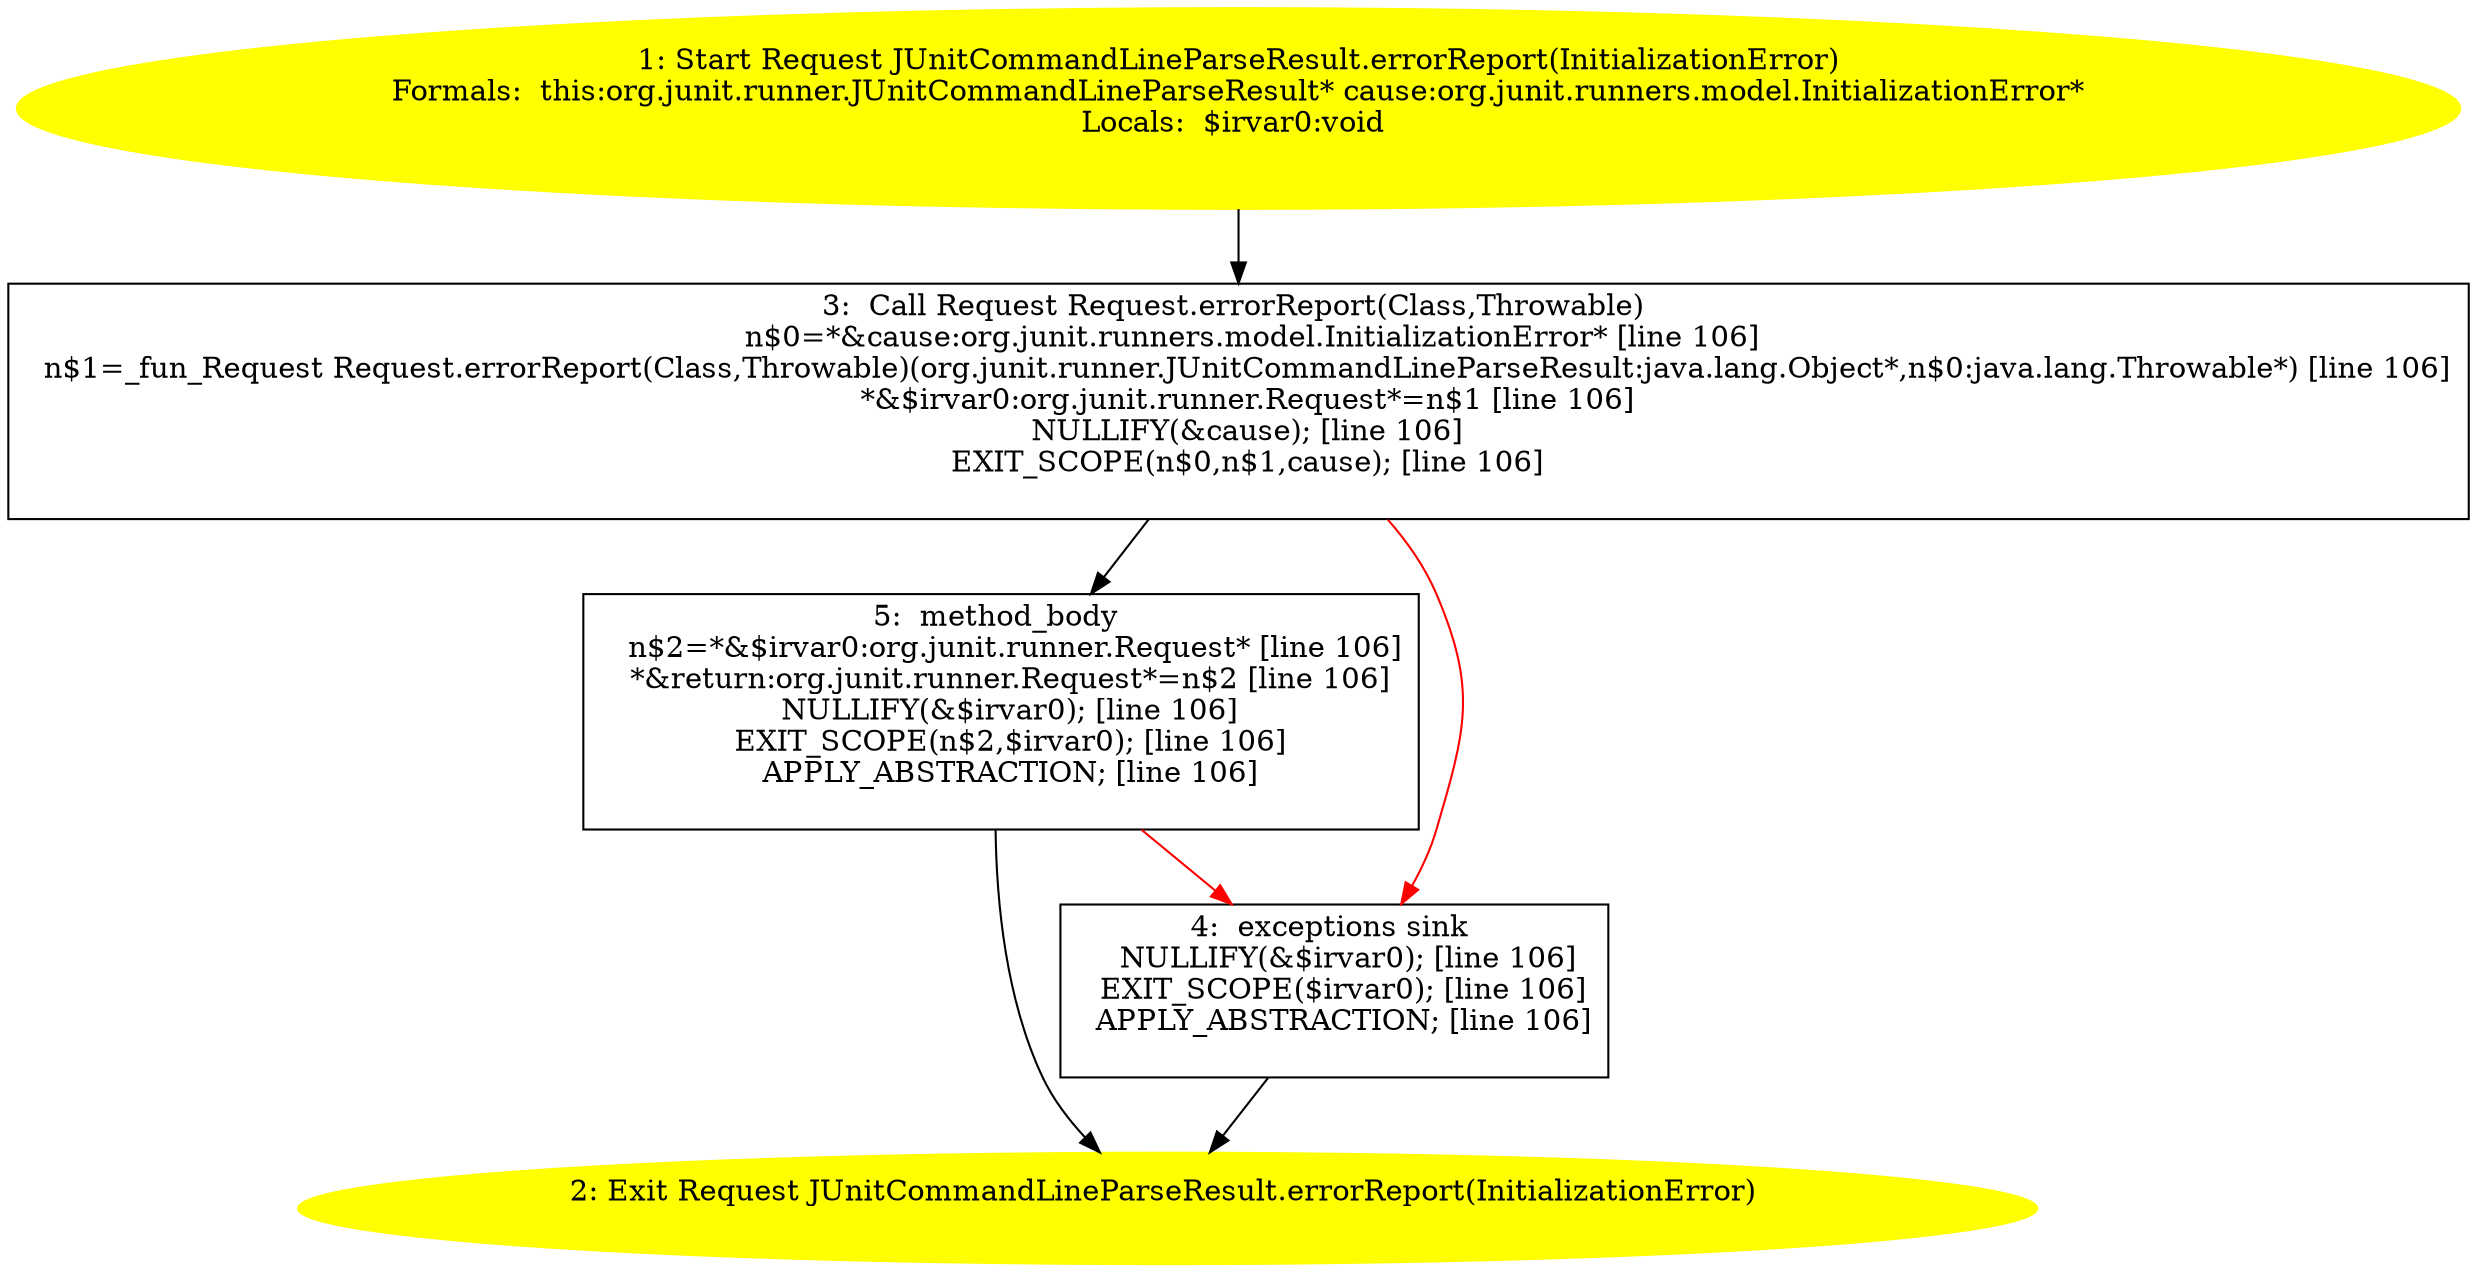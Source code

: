 /* @generated */
digraph cfg {
"org.junit.runner.JUnitCommandLineParseResult.errorReport(org.junit.runners.model.InitializationError.535505c6a7c62f179b70f2fcf7e2d21c_1" [label="1: Start Request JUnitCommandLineParseResult.errorReport(InitializationError)\nFormals:  this:org.junit.runner.JUnitCommandLineParseResult* cause:org.junit.runners.model.InitializationError*\nLocals:  $irvar0:void \n  " color=yellow style=filled]
	

	 "org.junit.runner.JUnitCommandLineParseResult.errorReport(org.junit.runners.model.InitializationError.535505c6a7c62f179b70f2fcf7e2d21c_1" -> "org.junit.runner.JUnitCommandLineParseResult.errorReport(org.junit.runners.model.InitializationError.535505c6a7c62f179b70f2fcf7e2d21c_3" ;
"org.junit.runner.JUnitCommandLineParseResult.errorReport(org.junit.runners.model.InitializationError.535505c6a7c62f179b70f2fcf7e2d21c_2" [label="2: Exit Request JUnitCommandLineParseResult.errorReport(InitializationError) \n  " color=yellow style=filled]
	

"org.junit.runner.JUnitCommandLineParseResult.errorReport(org.junit.runners.model.InitializationError.535505c6a7c62f179b70f2fcf7e2d21c_3" [label="3:  Call Request Request.errorReport(Class,Throwable) \n   n$0=*&cause:org.junit.runners.model.InitializationError* [line 106]\n  n$1=_fun_Request Request.errorReport(Class,Throwable)(org.junit.runner.JUnitCommandLineParseResult:java.lang.Object*,n$0:java.lang.Throwable*) [line 106]\n  *&$irvar0:org.junit.runner.Request*=n$1 [line 106]\n  NULLIFY(&cause); [line 106]\n  EXIT_SCOPE(n$0,n$1,cause); [line 106]\n " shape="box"]
	

	 "org.junit.runner.JUnitCommandLineParseResult.errorReport(org.junit.runners.model.InitializationError.535505c6a7c62f179b70f2fcf7e2d21c_3" -> "org.junit.runner.JUnitCommandLineParseResult.errorReport(org.junit.runners.model.InitializationError.535505c6a7c62f179b70f2fcf7e2d21c_5" ;
	 "org.junit.runner.JUnitCommandLineParseResult.errorReport(org.junit.runners.model.InitializationError.535505c6a7c62f179b70f2fcf7e2d21c_3" -> "org.junit.runner.JUnitCommandLineParseResult.errorReport(org.junit.runners.model.InitializationError.535505c6a7c62f179b70f2fcf7e2d21c_4" [color="red" ];
"org.junit.runner.JUnitCommandLineParseResult.errorReport(org.junit.runners.model.InitializationError.535505c6a7c62f179b70f2fcf7e2d21c_4" [label="4:  exceptions sink \n   NULLIFY(&$irvar0); [line 106]\n  EXIT_SCOPE($irvar0); [line 106]\n  APPLY_ABSTRACTION; [line 106]\n " shape="box"]
	

	 "org.junit.runner.JUnitCommandLineParseResult.errorReport(org.junit.runners.model.InitializationError.535505c6a7c62f179b70f2fcf7e2d21c_4" -> "org.junit.runner.JUnitCommandLineParseResult.errorReport(org.junit.runners.model.InitializationError.535505c6a7c62f179b70f2fcf7e2d21c_2" ;
"org.junit.runner.JUnitCommandLineParseResult.errorReport(org.junit.runners.model.InitializationError.535505c6a7c62f179b70f2fcf7e2d21c_5" [label="5:  method_body \n   n$2=*&$irvar0:org.junit.runner.Request* [line 106]\n  *&return:org.junit.runner.Request*=n$2 [line 106]\n  NULLIFY(&$irvar0); [line 106]\n  EXIT_SCOPE(n$2,$irvar0); [line 106]\n  APPLY_ABSTRACTION; [line 106]\n " shape="box"]
	

	 "org.junit.runner.JUnitCommandLineParseResult.errorReport(org.junit.runners.model.InitializationError.535505c6a7c62f179b70f2fcf7e2d21c_5" -> "org.junit.runner.JUnitCommandLineParseResult.errorReport(org.junit.runners.model.InitializationError.535505c6a7c62f179b70f2fcf7e2d21c_2" ;
	 "org.junit.runner.JUnitCommandLineParseResult.errorReport(org.junit.runners.model.InitializationError.535505c6a7c62f179b70f2fcf7e2d21c_5" -> "org.junit.runner.JUnitCommandLineParseResult.errorReport(org.junit.runners.model.InitializationError.535505c6a7c62f179b70f2fcf7e2d21c_4" [color="red" ];
}
